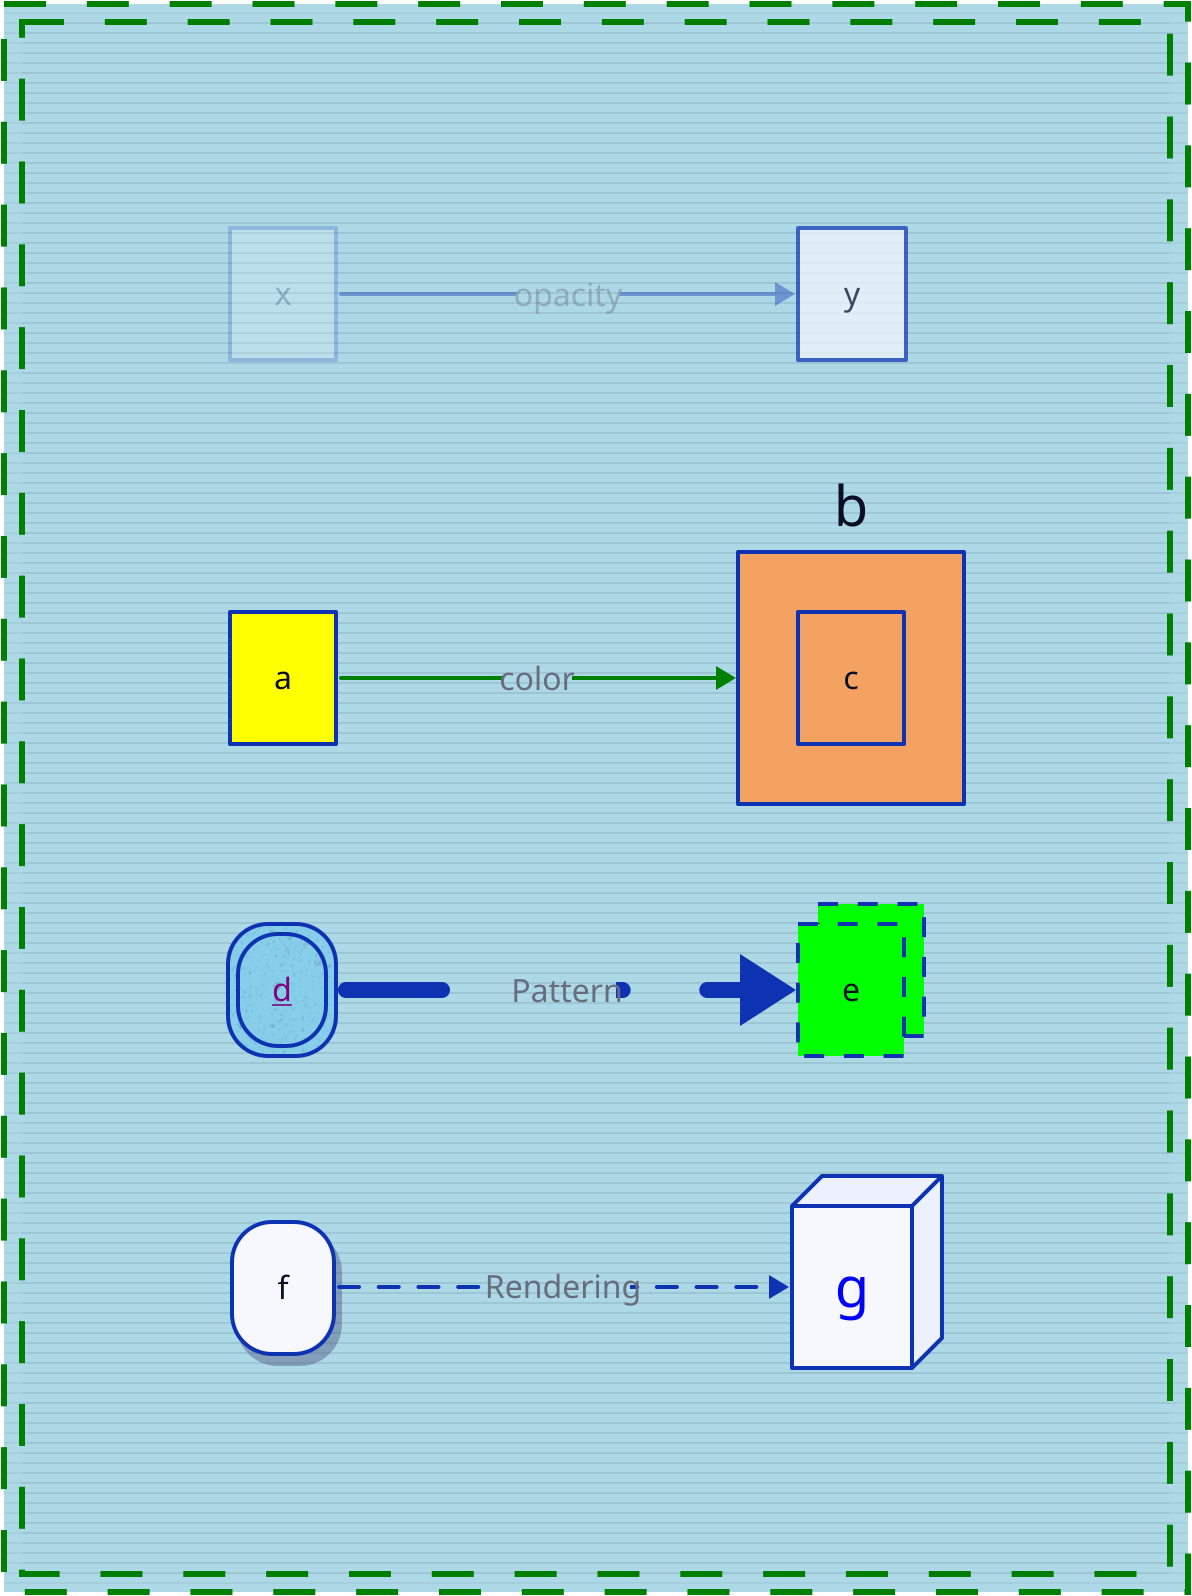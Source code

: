 direction: right

# Root Styling
style: {
  fill: LightBlue
  fill-pattern: lines
  stroke: green
  stroke-width: 3
  stroke-dash: 7
  double-border: true
}

# Opacity
x -> y: opacity {
  style: {
    opacity: 0.4 # 0 to 1
  }
}
x.style.opacity: 0.2
y.style.opacity: 0.7

# Color
a: {
  style.fill: yellow
}

b: {
  style.fill: "#f4a261"
  c: {
    style.fill: transparent
  }
}

a -> b: color {
  style.stroke: green
}

# Patterns
d: {
  style.font-color: purple
  style.fill: skyblue
  style.fill-pattern: grain # dots, lines, grain
  style.border-radius: 20 # 0 to 20, high number pill eg. 999
  style.double-border: true
  style.underline: true # bold, underline, italic
}

e: {
  style.fill: lime
  style.stroke-dash: 5
  style.multiple: true
}

d -> e: Pattern {
  style.stroke-width: 8
  style.stroke-dash: 6 # 0 to 10
}

# Rendering
f: {
  style.border-radius: 20 # 0 to 20, high number pill eg. 999
  style.shadow: true
}

g: {
  style.3d: true
  style.font-size: 28
  style.font-color: blue
}

f -> g: Rendering {
  style.animated: true
}
